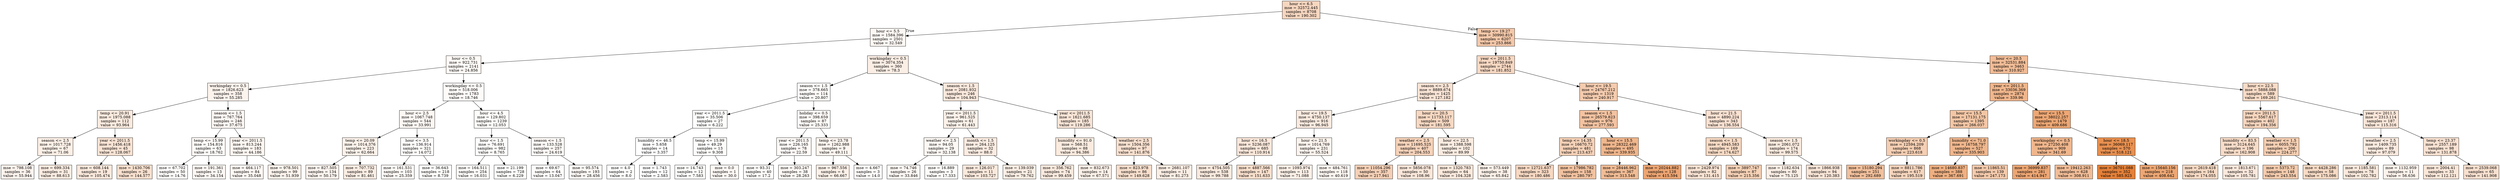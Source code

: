 digraph Tree {
node [shape=box, style="filled", color="black"] ;
0 [label="hour <= 6.5\nmse = 32572.445\nsamples = 8708\nvalue = 190.302", fillcolor="#e5813952"] ;
1 [label="hour <= 5.5\nmse = 1584.396\nsamples = 2501\nvalue = 32.549", fillcolor="#e581390d"] ;
0 -> 1 [labeldistance=2.5, labelangle=45, headlabel="True"] ;
2 [label="hour <= 0.5\nmse = 922.731\nsamples = 2141\nvalue = 24.856", fillcolor="#e581390a"] ;
1 -> 2 ;
3 [label="workingday <= 0.5\nmse = 1826.623\nsamples = 358\nvalue = 55.285", fillcolor="#e5813917"] ;
2 -> 3 ;
4 [label="temp <= 20.91\nmse = 1975.088\nsamples = 112\nvalue = 93.964", fillcolor="#e5813928"] ;
3 -> 4 ;
5 [label="season <= 2.5\nmse = 1017.728\nsamples = 67\nvalue = 71.06", fillcolor="#e581391e"] ;
4 -> 5 ;
6 [label="mse = 798.108\nsamples = 36\nvalue = 55.944", fillcolor="#e5813917"] ;
5 -> 6 ;
7 [label="mse = 699.334\nsamples = 31\nvalue = 88.613", fillcolor="#e5813926"] ;
5 -> 7 ;
8 [label="year <= 2011.5\nmse = 1456.418\nsamples = 45\nvalue = 128.067", fillcolor="#e5813937"] ;
4 -> 8 ;
9 [label="mse = 608.144\nsamples = 19\nvalue = 105.474", fillcolor="#e581392d"] ;
8 -> 9 ;
10 [label="mse = 1430.706\nsamples = 26\nvalue = 144.577", fillcolor="#e581393e"] ;
8 -> 10 ;
11 [label="season <= 1.5\nmse = 767.764\nsamples = 246\nvalue = 37.675", fillcolor="#e581390f"] ;
3 -> 11 ;
12 [label="temp <= 15.99\nmse = 154.816\nsamples = 63\nvalue = 18.762", fillcolor="#e5813907"] ;
11 -> 12 ;
13 [label="mse = 67.702\nsamples = 50\nvalue = 14.76", fillcolor="#e5813905"] ;
12 -> 13 ;
14 [label="mse = 191.361\nsamples = 13\nvalue = 34.154", fillcolor="#e581390e"] ;
12 -> 14 ;
15 [label="year <= 2011.5\nmse = 813.244\nsamples = 183\nvalue = 44.186", fillcolor="#e5813912"] ;
11 -> 15 ;
16 [label="mse = 464.117\nsamples = 84\nvalue = 35.048", fillcolor="#e581390e"] ;
15 -> 16 ;
17 [label="mse = 978.501\nsamples = 99\nvalue = 51.939", fillcolor="#e5813916"] ;
15 -> 17 ;
18 [label="workingday <= 0.5\nmse = 518.006\nsamples = 1783\nvalue = 18.746", fillcolor="#e5813907"] ;
2 -> 18 ;
19 [label="hour <= 2.5\nmse = 1067.748\nsamples = 544\nvalue = 33.991", fillcolor="#e581390e"] ;
18 -> 19 ;
20 [label="temp <= 20.09\nmse = 1014.376\nsamples = 223\nvalue = 62.664", fillcolor="#e581391a"] ;
19 -> 20 ;
21 [label="mse = 827.505\nsamples = 134\nvalue = 50.179", fillcolor="#e5813915"] ;
20 -> 21 ;
22 [label="mse = 707.732\nsamples = 89\nvalue = 81.461", fillcolor="#e5813922"] ;
20 -> 22 ;
23 [label="hour <= 3.5\nmse = 136.914\nsamples = 321\nvalue = 14.072", fillcolor="#e5813905"] ;
19 -> 23 ;
24 [label="mse = 161.531\nsamples = 103\nvalue = 25.359", fillcolor="#e581390a"] ;
23 -> 24 ;
25 [label="mse = 36.643\nsamples = 218\nvalue = 8.739", fillcolor="#e5813903"] ;
23 -> 25 ;
26 [label="hour <= 4.5\nmse = 129.802\nsamples = 1239\nvalue = 12.053", fillcolor="#e5813904"] ;
18 -> 26 ;
27 [label="hour <= 1.5\nmse = 76.691\nsamples = 982\nvalue = 8.765", fillcolor="#e5813903"] ;
26 -> 27 ;
28 [label="mse = 164.511\nsamples = 254\nvalue = 16.031", fillcolor="#e5813906"] ;
27 -> 28 ;
29 [label="mse = 21.199\nsamples = 728\nvalue = 6.229", fillcolor="#e5813902"] ;
27 -> 29 ;
30 [label="season <= 1.5\nmse = 133.528\nsamples = 257\nvalue = 24.619", fillcolor="#e581390a"] ;
26 -> 30 ;
31 [label="mse = 69.67\nsamples = 64\nvalue = 13.047", fillcolor="#e5813905"] ;
30 -> 31 ;
32 [label="mse = 95.574\nsamples = 193\nvalue = 28.456", fillcolor="#e581390b"] ;
30 -> 32 ;
33 [label="workingday <= 0.5\nmse = 3074.354\nsamples = 360\nvalue = 78.3", fillcolor="#e5813921"] ;
1 -> 33 ;
34 [label="season <= 1.5\nmse = 378.665\nsamples = 114\nvalue = 20.807", fillcolor="#e5813908"] ;
33 -> 34 ;
35 [label="year <= 2011.5\nmse = 35.506\nsamples = 27\nvalue = 6.222", fillcolor="#e5813902"] ;
34 -> 35 ;
36 [label="humidity <= 46.5\nmse = 5.658\nsamples = 14\nvalue = 3.357", fillcolor="#e5813900"] ;
35 -> 36 ;
37 [label="mse = 4.0\nsamples = 2\nvalue = 8.0", fillcolor="#e5813902"] ;
36 -> 37 ;
38 [label="mse = 1.743\nsamples = 12\nvalue = 2.583", fillcolor="#e5813900"] ;
36 -> 38 ;
39 [label="temp <= 15.99\nmse = 49.29\nsamples = 13\nvalue = 9.308", fillcolor="#e5813903"] ;
35 -> 39 ;
40 [label="mse = 14.743\nsamples = 12\nvalue = 7.583", fillcolor="#e5813902"] ;
39 -> 40 ;
41 [label="mse = 0.0\nsamples = 1\nvalue = 30.0", fillcolor="#e581390c"] ;
39 -> 41 ;
42 [label="holiday <= 0.5\nmse = 398.659\nsamples = 87\nvalue = 25.333", fillcolor="#e581390a"] ;
34 -> 42 ;
43 [label="year <= 2011.5\nmse = 226.165\nsamples = 78\nvalue = 22.59", fillcolor="#e5813909"] ;
42 -> 43 ;
44 [label="mse = 93.31\nsamples = 40\nvalue = 17.2", fillcolor="#e5813906"] ;
43 -> 44 ;
45 [label="mse = 303.247\nsamples = 38\nvalue = 28.263", fillcolor="#e581390b"] ;
43 -> 45 ;
46 [label="temp <= 23.78\nmse = 1262.988\nsamples = 9\nvalue = 49.111", fillcolor="#e5813914"] ;
42 -> 46 ;
47 [label="mse = 967.556\nsamples = 6\nvalue = 66.667", fillcolor="#e581391c"] ;
46 -> 47 ;
48 [label="mse = 4.667\nsamples = 3\nvalue = 14.0", fillcolor="#e5813905"] ;
46 -> 48 ;
49 [label="season <= 1.5\nmse = 2081.932\nsamples = 246\nvalue = 104.943", fillcolor="#e581392d"] ;
33 -> 49 ;
50 [label="year <= 2011.5\nmse = 961.525\nsamples = 61\nvalue = 61.443", fillcolor="#e581391a"] ;
49 -> 50 ;
51 [label="weather <= 2.5\nmse = 94.05\nsamples = 29\nvalue = 32.138", fillcolor="#e581390d"] ;
50 -> 51 ;
52 [label="mse = 74.746\nsamples = 26\nvalue = 33.846", fillcolor="#e581390e"] ;
51 -> 52 ;
53 [label="mse = 16.889\nsamples = 3\nvalue = 17.333", fillcolor="#e5813906"] ;
51 -> 53 ;
54 [label="month <= 1.5\nmse = 264.125\nsamples = 32\nvalue = 88.0", fillcolor="#e5813925"] ;
50 -> 54 ;
55 [label="mse = 126.017\nsamples = 11\nvalue = 103.727", fillcolor="#e581392c"] ;
54 -> 55 ;
56 [label="mse = 139.039\nsamples = 21\nvalue = 79.762", fillcolor="#e5813922"] ;
54 -> 56 ;
57 [label="year <= 2011.5\nmse = 1621.685\nsamples = 185\nvalue = 119.286", fillcolor="#e5813933"] ;
49 -> 57 ;
58 [label="humidity <= 91.0\nmse = 568.51\nsamples = 88\nvalue = 94.386", fillcolor="#e5813928"] ;
57 -> 58 ;
59 [label="mse = 356.762\nsamples = 74\nvalue = 99.459", fillcolor="#e581392a"] ;
58 -> 59 ;
60 [label="mse = 832.673\nsamples = 14\nvalue = 67.571", fillcolor="#e581391c"] ;
58 -> 60 ;
61 [label="weather <= 2.5\nmse = 1504.356\nsamples = 97\nvalue = 141.876", fillcolor="#e581393d"] ;
57 -> 61 ;
62 [label="mse = 823.978\nsamples = 86\nvalue = 149.628", fillcolor="#e5813940"] ;
61 -> 62 ;
63 [label="mse = 2681.107\nsamples = 11\nvalue = 81.273", fillcolor="#e5813922"] ;
61 -> 63 ;
64 [label="temp <= 19.27\nmse = 30990.815\nsamples = 6207\nvalue = 253.866", fillcolor="#e581396e"] ;
0 -> 64 [labeldistance=2.5, labelangle=-45, headlabel="False"] ;
65 [label="year <= 2011.5\nmse = 19750.849\nsamples = 2744\nvalue = 181.852", fillcolor="#e581394e"] ;
64 -> 65 ;
66 [label="season <= 2.5\nmse = 8889.674\nsamples = 1425\nvalue = 127.182", fillcolor="#e5813936"] ;
65 -> 66 ;
67 [label="hour <= 19.5\nmse = 4750.137\nsamples = 916\nvalue = 96.945", fillcolor="#e5813929"] ;
66 -> 67 ;
68 [label="hour <= 16.5\nmse = 5236.087\nsamples = 685\nvalue = 110.914", fillcolor="#e581392f"] ;
67 -> 68 ;
69 [label="mse = 4754.505\nsamples = 538\nvalue = 99.788", fillcolor="#e581392a"] ;
68 -> 69 ;
70 [label="mse = 4887.566\nsamples = 147\nvalue = 151.633", fillcolor="#e5813941"] ;
68 -> 70 ;
71 [label="hour <= 21.5\nmse = 1014.769\nsamples = 231\nvalue = 55.524", fillcolor="#e5813917"] ;
67 -> 71 ;
72 [label="mse = 1093.974\nsamples = 113\nvalue = 71.088", fillcolor="#e581391e"] ;
71 -> 72 ;
73 [label="mse = 484.761\nsamples = 118\nvalue = 40.619", fillcolor="#e5813911"] ;
71 -> 73 ;
74 [label="hour <= 20.5\nmse = 11733.117\nsamples = 509\nvalue = 181.595", fillcolor="#e581394e"] ;
66 -> 74 ;
75 [label="weather <= 2.5\nmse = 11695.525\nsamples = 407\nvalue = 204.553", fillcolor="#e5813958"] ;
74 -> 75 ;
76 [label="mse = 11054.296\nsamples = 357\nvalue = 217.941", fillcolor="#e581395e"] ;
75 -> 76 ;
77 [label="mse = 5856.078\nsamples = 50\nvalue = 108.96", fillcolor="#e581392f"] ;
75 -> 77 ;
78 [label="hour <= 22.5\nmse = 1388.598\nsamples = 102\nvalue = 89.99", fillcolor="#e5813926"] ;
74 -> 78 ;
79 [label="mse = 1320.783\nsamples = 64\nvalue = 104.328", fillcolor="#e581392c"] ;
78 -> 79 ;
80 [label="mse = 573.449\nsamples = 38\nvalue = 65.842", fillcolor="#e581391c"] ;
78 -> 80 ;
81 [label="hour <= 19.5\nmse = 24767.212\nsamples = 1319\nvalue = 240.917", fillcolor="#e5813968"] ;
65 -> 81 ;
82 [label="season <= 1.5\nmse = 26579.823\nsamples = 976\nvalue = 277.593", fillcolor="#e5813978"] ;
81 -> 82 ;
83 [label="temp <= 14.35\nmse = 16670.72\nsamples = 481\nvalue = 213.437", fillcolor="#e581395c"] ;
82 -> 83 ;
84 [label="mse = 12721.637\nsamples = 323\nvalue = 180.486", fillcolor="#e581394e"] ;
83 -> 84 ;
85 [label="mse = 17986.782\nsamples = 158\nvalue = 280.797", fillcolor="#e581397a"] ;
83 -> 85 ;
86 [label="hour <= 15.5\nmse = 28322.469\nsamples = 495\nvalue = 339.935", fillcolor="#e5813993"] ;
82 -> 86 ;
87 [label="mse = 28446.962\nsamples = 367\nvalue = 313.548", fillcolor="#e5813988"] ;
86 -> 87 ;
88 [label="mse = 20244.882\nsamples = 128\nvalue = 415.594", fillcolor="#e58139b5"] ;
86 -> 88 ;
89 [label="hour <= 21.5\nmse = 4890.224\nsamples = 343\nvalue = 136.554", fillcolor="#e581393b"] ;
81 -> 89 ;
90 [label="season <= 1.5\nmse = 4945.583\nsamples = 169\nvalue = 174.627", fillcolor="#e581394b"] ;
89 -> 90 ;
91 [label="mse = 2429.974\nsamples = 82\nvalue = 131.415", fillcolor="#e5813938"] ;
90 -> 91 ;
92 [label="mse = 3897.747\nsamples = 87\nvalue = 215.356", fillcolor="#e581395d"] ;
90 -> 92 ;
93 [label="season <= 1.5\nmse = 2061.072\nsamples = 174\nvalue = 99.575", fillcolor="#e581392a"] ;
89 -> 93 ;
94 [label="mse = 1182.634\nsamples = 80\nvalue = 75.125", fillcolor="#e5813920"] ;
93 -> 94 ;
95 [label="mse = 1866.938\nsamples = 94\nvalue = 120.383", fillcolor="#e5813933"] ;
93 -> 95 ;
96 [label="hour <= 20.5\nmse = 32531.884\nsamples = 3463\nvalue = 310.927", fillcolor="#e5813987"] ;
64 -> 96 ;
97 [label="year <= 2011.5\nmse = 33036.369\nsamples = 2874\nvalue = 339.96", fillcolor="#e5813993"] ;
96 -> 97 ;
98 [label="hour <= 15.5\nmse = 17131.175\nsamples = 1395\nvalue = 266.037", fillcolor="#e5813973"] ;
97 -> 98 ;
99 [label="workingday <= 0.5\nmse = 12594.209\nsamples = 868\nvalue = 223.618", fillcolor="#e5813961"] ;
98 -> 99 ;
100 [label="mse = 15180.294\nsamples = 251\nvalue = 292.689", fillcolor="#e581397f"] ;
99 -> 100 ;
101 [label="mse = 8811.786\nsamples = 617\nvalue = 195.519", fillcolor="#e5813954"] ;
99 -> 101 ;
102 [label="humidity <= 71.0\nmse = 16758.797\nsamples = 527\nvalue = 335.903", fillcolor="#e5813992"] ;
98 -> 102 ;
103 [label="mse = 14680.837\nsamples = 388\nvalue = 367.691", fillcolor="#e58139a0"] ;
102 -> 103 ;
104 [label="mse = 11865.51\nsamples = 139\nvalue = 247.173", fillcolor="#e581396b"] ;
102 -> 104 ;
105 [label="hour <= 15.5\nmse = 38022.257\nsamples = 1479\nvalue = 409.686", fillcolor="#e58139b2"] ;
97 -> 105 ;
106 [label="workingday <= 0.5\nmse = 27250.408\nsamples = 909\nvalue = 341.69", fillcolor="#e5813994"] ;
105 -> 106 ;
107 [label="mse = 36999.837\nsamples = 281\nvalue = 414.947", fillcolor="#e58139b4"] ;
106 -> 107 ;
108 [label="mse = 19412.263\nsamples = 628\nvalue = 308.911", fillcolor="#e5813986"] ;
106 -> 108 ;
109 [label="hour <= 18.5\nmse = 36069.117\nsamples = 570\nvalue = 518.121", fillcolor="#e58139e1"] ;
105 -> 109 ;
110 [label="mse = 36701.088\nsamples = 352\nvalue = 585.923", fillcolor="#e58139ff"] ;
109 -> 110 ;
111 [label="mse = 15640.156\nsamples = 218\nvalue = 408.642", fillcolor="#e58139b2"] ;
109 -> 111 ;
112 [label="hour <= 22.5\nmse = 5888.088\nsamples = 589\nvalue = 169.261", fillcolor="#e5813949"] ;
96 -> 112 ;
113 [label="year <= 2011.5\nmse = 5567.617\nsamples = 402\nvalue = 194.356", fillcolor="#e5813954"] ;
112 -> 113 ;
114 [label="humidity <= 83.5\nmse = 3124.645\nsamples = 196\nvalue = 162.908", fillcolor="#e5813946"] ;
113 -> 114 ;
115 [label="mse = 2619.418\nsamples = 164\nvalue = 174.055", fillcolor="#e581394b"] ;
114 -> 115 ;
116 [label="mse = 1813.671\nsamples = 32\nvalue = 105.781", fillcolor="#e581392d"] ;
114 -> 116 ;
117 [label="weather <= 1.5\nmse = 6055.792\nsamples = 206\nvalue = 224.277", fillcolor="#e5813961"] ;
113 -> 117 ;
118 [label="mse = 5373.72\nsamples = 148\nvalue = 243.554", fillcolor="#e5813969"] ;
117 -> 118 ;
119 [label="mse = 4428.286\nsamples = 58\nvalue = 175.086", fillcolor="#e581394b"] ;
117 -> 119 ;
120 [label="year <= 2011.5\nmse = 2313.114\nsamples = 187\nvalue = 115.316", fillcolor="#e5813931"] ;
112 -> 120 ;
121 [label="weather <= 2.5\nmse = 1409.735\nsamples = 89\nvalue = 97.079", fillcolor="#e5813929"] ;
120 -> 121 ;
122 [label="mse = 1185.581\nsamples = 78\nvalue = 102.782", fillcolor="#e581392c"] ;
121 -> 122 ;
123 [label="mse = 1132.959\nsamples = 11\nvalue = 56.636", fillcolor="#e5813918"] ;
121 -> 123 ;
124 [label="temp <= 23.37\nmse = 2557.189\nsamples = 98\nvalue = 131.878", fillcolor="#e5813939"] ;
120 -> 124 ;
125 [label="mse = 2004.41\nsamples = 33\nvalue = 112.121", fillcolor="#e5813930"] ;
124 -> 125 ;
126 [label="mse = 2539.068\nsamples = 65\nvalue = 141.908", fillcolor="#e581393d"] ;
124 -> 126 ;
}